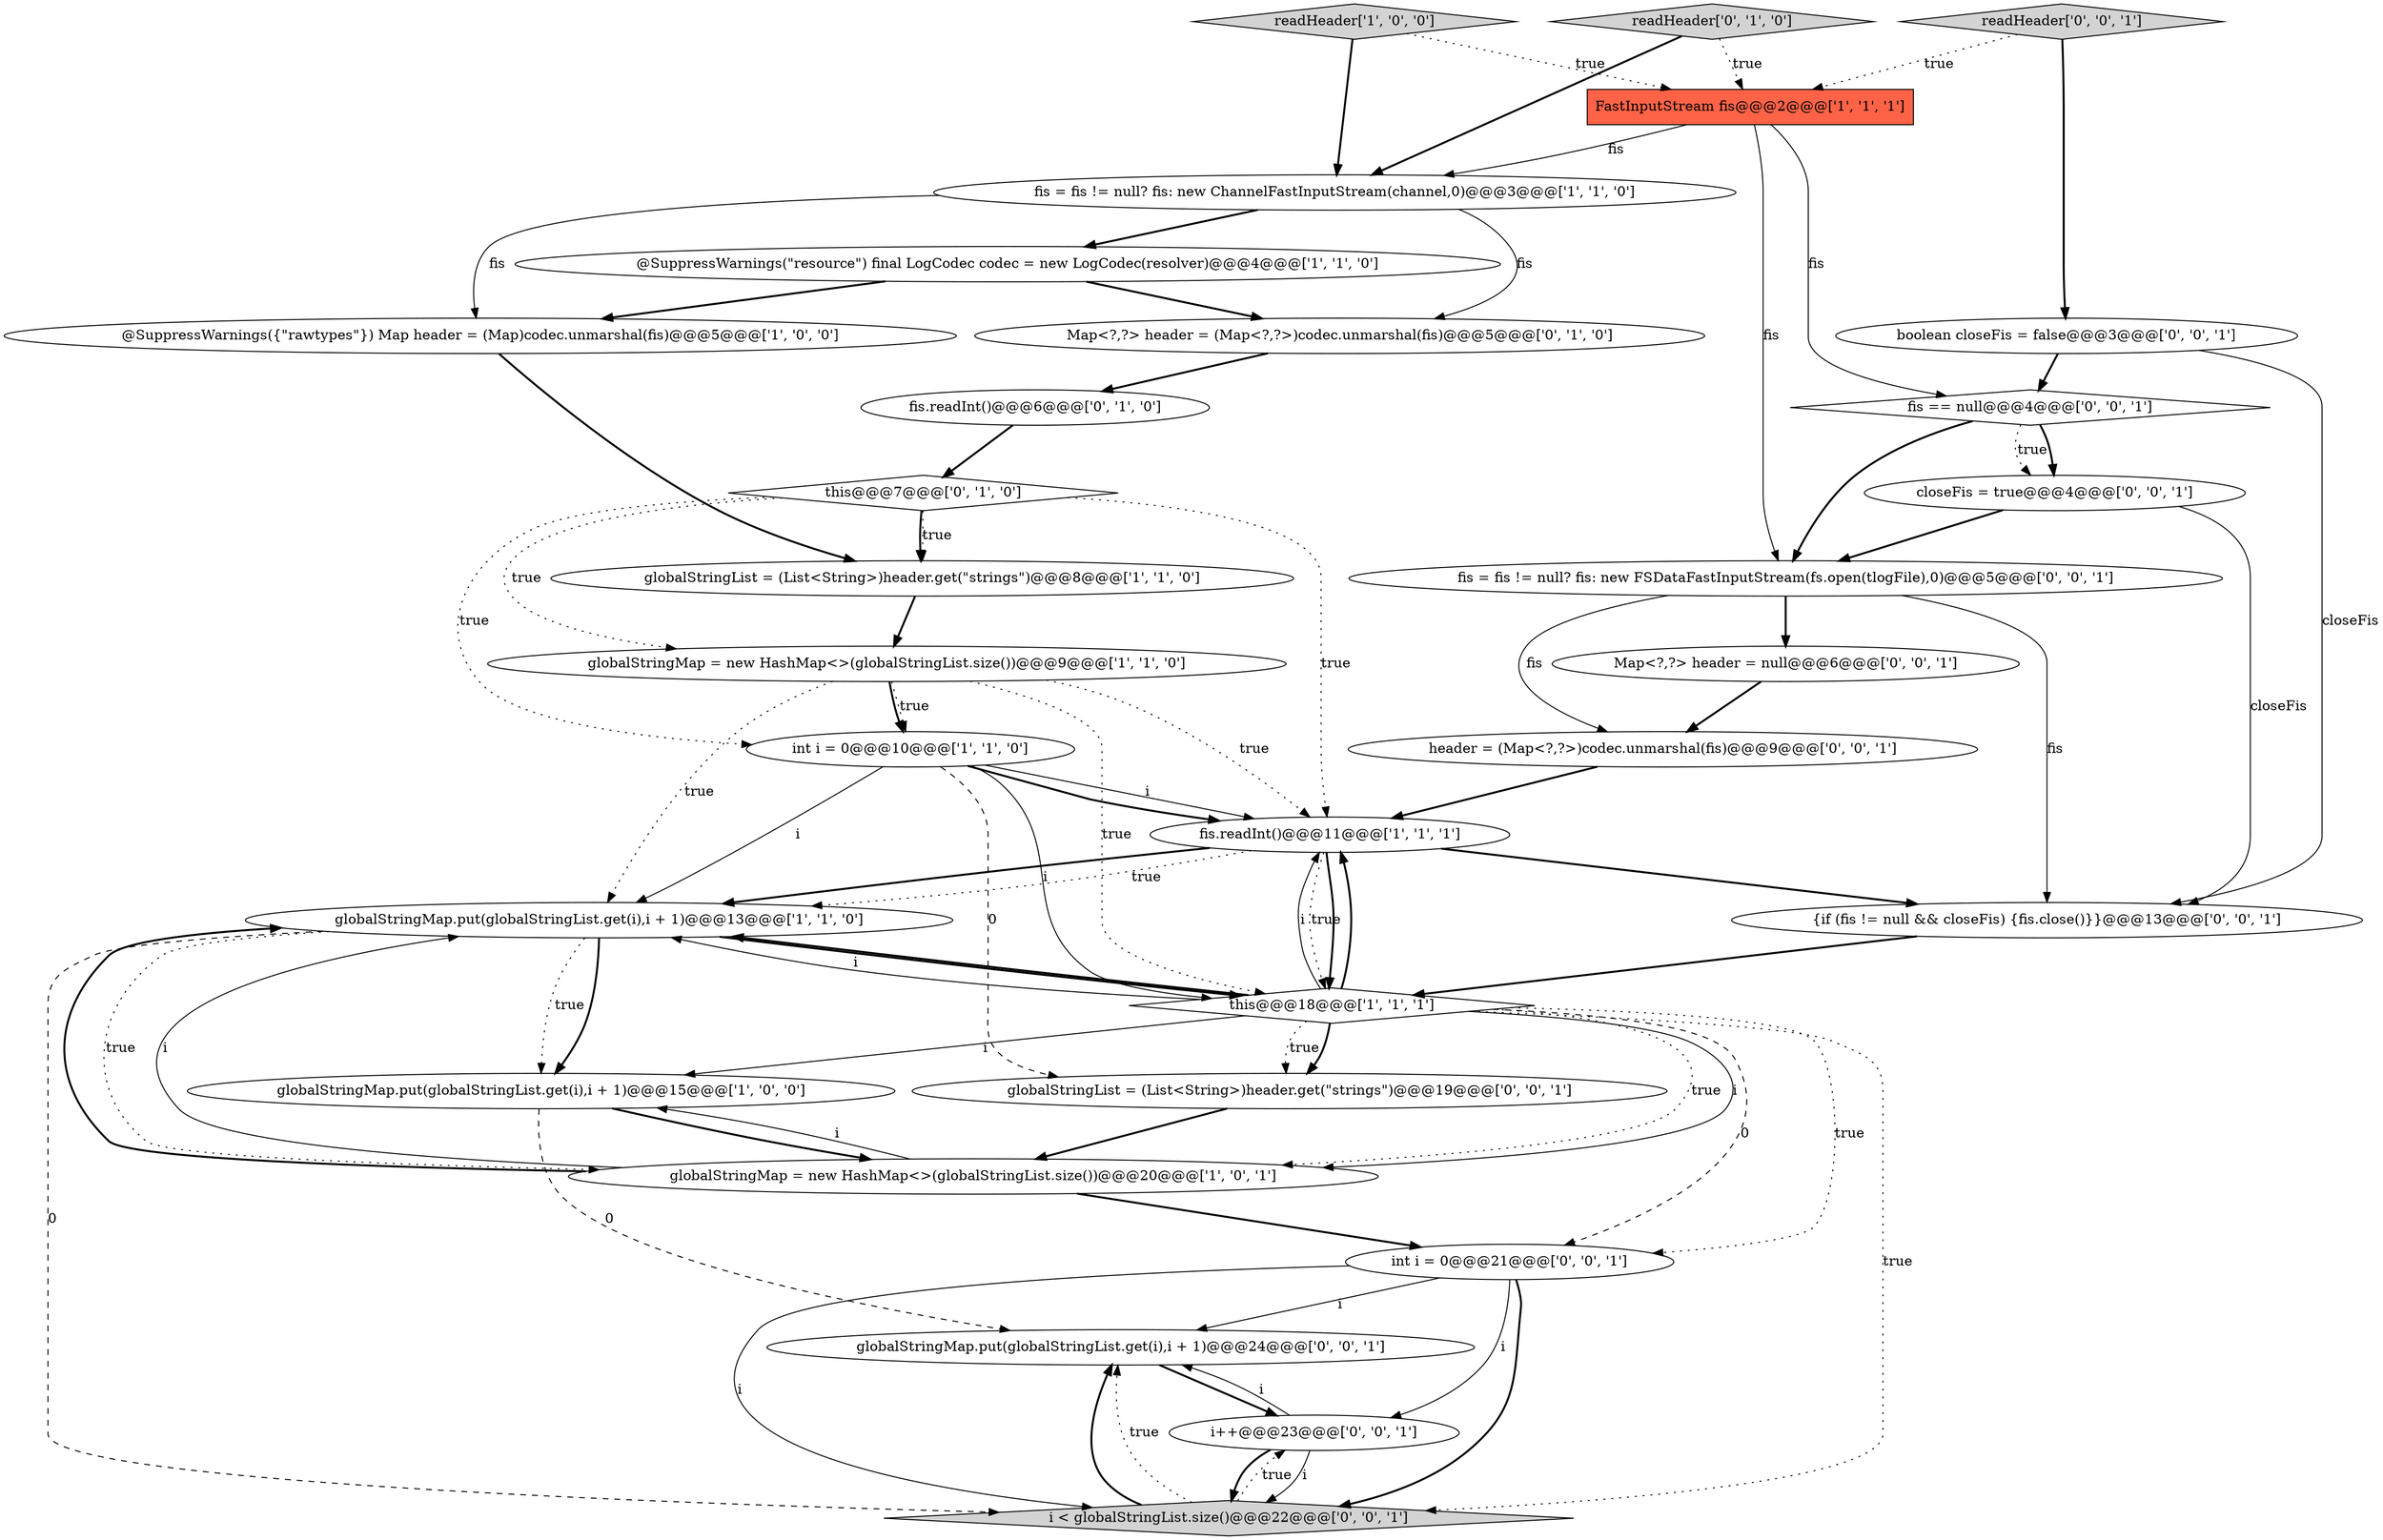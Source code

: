 digraph {
14 [style = filled, label = "this@@@7@@@['0', '1', '0']", fillcolor = white, shape = diamond image = "AAA0AAABBB2BBB"];
1 [style = filled, label = "fis.readInt()@@@11@@@['1', '1', '1']", fillcolor = white, shape = ellipse image = "AAA0AAABBB1BBB"];
12 [style = filled, label = "FastInputStream fis@@@2@@@['1', '1', '1']", fillcolor = tomato, shape = box image = "AAA0AAABBB1BBB"];
5 [style = filled, label = "globalStringMap.put(globalStringList.get(i),i + 1)@@@13@@@['1', '1', '0']", fillcolor = white, shape = ellipse image = "AAA0AAABBB1BBB"];
23 [style = filled, label = "readHeader['0', '0', '1']", fillcolor = lightgray, shape = diamond image = "AAA0AAABBB3BBB"];
19 [style = filled, label = "closeFis = true@@@4@@@['0', '0', '1']", fillcolor = white, shape = ellipse image = "AAA0AAABBB3BBB"];
10 [style = filled, label = "@SuppressWarnings(\"resource\") final LogCodec codec = new LogCodec(resolver)@@@4@@@['1', '1', '0']", fillcolor = white, shape = ellipse image = "AAA0AAABBB1BBB"];
27 [style = filled, label = "boolean closeFis = false@@@3@@@['0', '0', '1']", fillcolor = white, shape = ellipse image = "AAA0AAABBB3BBB"];
2 [style = filled, label = "globalStringList = (List<String>)header.get(\"strings\")@@@8@@@['1', '1', '0']", fillcolor = white, shape = ellipse image = "AAA0AAABBB1BBB"];
22 [style = filled, label = "globalStringMap.put(globalStringList.get(i),i + 1)@@@24@@@['0', '0', '1']", fillcolor = white, shape = ellipse image = "AAA0AAABBB3BBB"];
0 [style = filled, label = "globalStringMap.put(globalStringList.get(i),i + 1)@@@15@@@['1', '0', '0']", fillcolor = white, shape = ellipse image = "AAA0AAABBB1BBB"];
20 [style = filled, label = "i < globalStringList.size()@@@22@@@['0', '0', '1']", fillcolor = lightgray, shape = diamond image = "AAA0AAABBB3BBB"];
15 [style = filled, label = "readHeader['0', '1', '0']", fillcolor = lightgray, shape = diamond image = "AAA0AAABBB2BBB"];
7 [style = filled, label = "globalStringMap = new HashMap<>(globalStringList.size())@@@20@@@['1', '0', '1']", fillcolor = white, shape = ellipse image = "AAA0AAABBB1BBB"];
18 [style = filled, label = "fis == null@@@4@@@['0', '0', '1']", fillcolor = white, shape = diamond image = "AAA0AAABBB3BBB"];
28 [style = filled, label = "fis = fis != null? fis: new FSDataFastInputStream(fs.open(tlogFile),0)@@@5@@@['0', '0', '1']", fillcolor = white, shape = ellipse image = "AAA0AAABBB3BBB"];
4 [style = filled, label = "int i = 0@@@10@@@['1', '1', '0']", fillcolor = white, shape = ellipse image = "AAA0AAABBB1BBB"];
24 [style = filled, label = "Map<?,?> header = null@@@6@@@['0', '0', '1']", fillcolor = white, shape = ellipse image = "AAA0AAABBB3BBB"];
6 [style = filled, label = "@SuppressWarnings({\"rawtypes\"}) Map header = (Map)codec.unmarshal(fis)@@@5@@@['1', '0', '0']", fillcolor = white, shape = ellipse image = "AAA0AAABBB1BBB"];
8 [style = filled, label = "fis = fis != null? fis: new ChannelFastInputStream(channel,0)@@@3@@@['1', '1', '0']", fillcolor = white, shape = ellipse image = "AAA0AAABBB1BBB"];
9 [style = filled, label = "readHeader['1', '0', '0']", fillcolor = lightgray, shape = diamond image = "AAA0AAABBB1BBB"];
29 [style = filled, label = "i++@@@23@@@['0', '0', '1']", fillcolor = white, shape = ellipse image = "AAA0AAABBB3BBB"];
13 [style = filled, label = "Map<?,?> header = (Map<?,?>)codec.unmarshal(fis)@@@5@@@['0', '1', '0']", fillcolor = white, shape = ellipse image = "AAA0AAABBB2BBB"];
17 [style = filled, label = "int i = 0@@@21@@@['0', '0', '1']", fillcolor = white, shape = ellipse image = "AAA0AAABBB3BBB"];
26 [style = filled, label = "globalStringList = (List<String>)header.get(\"strings\")@@@19@@@['0', '0', '1']", fillcolor = white, shape = ellipse image = "AAA0AAABBB3BBB"];
3 [style = filled, label = "this@@@18@@@['1', '1', '1']", fillcolor = white, shape = diamond image = "AAA0AAABBB1BBB"];
21 [style = filled, label = "header = (Map<?,?>)codec.unmarshal(fis)@@@9@@@['0', '0', '1']", fillcolor = white, shape = ellipse image = "AAA0AAABBB3BBB"];
16 [style = filled, label = "fis.readInt()@@@6@@@['0', '1', '0']", fillcolor = white, shape = ellipse image = "AAA0AAABBB2BBB"];
11 [style = filled, label = "globalStringMap = new HashMap<>(globalStringList.size())@@@9@@@['1', '1', '0']", fillcolor = white, shape = ellipse image = "AAA0AAABBB1BBB"];
25 [style = filled, label = "{if (fis != null && closeFis) {fis.close()}}@@@13@@@['0', '0', '1']", fillcolor = white, shape = ellipse image = "AAA0AAABBB3BBB"];
24->21 [style = bold, label=""];
8->6 [style = solid, label="fis"];
22->29 [style = bold, label=""];
14->4 [style = dotted, label="true"];
11->4 [style = bold, label=""];
25->3 [style = bold, label=""];
19->28 [style = bold, label=""];
7->0 [style = solid, label="i"];
8->13 [style = solid, label="fis"];
27->25 [style = solid, label="closeFis"];
3->17 [style = dotted, label="true"];
18->28 [style = bold, label=""];
6->2 [style = bold, label=""];
3->1 [style = bold, label=""];
29->22 [style = solid, label="i"];
1->5 [style = dotted, label="true"];
11->1 [style = dotted, label="true"];
3->5 [style = solid, label="i"];
3->0 [style = solid, label="i"];
12->28 [style = solid, label="fis"];
11->4 [style = dotted, label="true"];
15->8 [style = bold, label=""];
0->22 [style = dashed, label="0"];
11->5 [style = dotted, label="true"];
23->27 [style = bold, label=""];
1->5 [style = bold, label=""];
5->0 [style = dotted, label="true"];
3->26 [style = dotted, label="true"];
0->7 [style = bold, label=""];
12->18 [style = solid, label="fis"];
3->20 [style = dotted, label="true"];
4->1 [style = solid, label="i"];
20->29 [style = dotted, label="true"];
1->25 [style = bold, label=""];
4->1 [style = bold, label=""];
28->25 [style = solid, label="fis"];
18->19 [style = dotted, label="true"];
14->2 [style = dotted, label="true"];
17->22 [style = solid, label="i"];
3->7 [style = dotted, label="true"];
8->10 [style = bold, label=""];
17->29 [style = solid, label="i"];
4->26 [style = dashed, label="0"];
11->3 [style = dotted, label="true"];
4->3 [style = solid, label="i"];
3->17 [style = dashed, label="0"];
19->25 [style = solid, label="closeFis"];
10->6 [style = bold, label=""];
14->1 [style = dotted, label="true"];
20->22 [style = bold, label=""];
17->20 [style = solid, label="i"];
17->20 [style = bold, label=""];
4->5 [style = solid, label="i"];
1->3 [style = dotted, label="true"];
10->13 [style = bold, label=""];
13->16 [style = bold, label=""];
28->21 [style = solid, label="fis"];
5->20 [style = dashed, label="0"];
7->5 [style = bold, label=""];
14->2 [style = bold, label=""];
7->17 [style = bold, label=""];
21->1 [style = bold, label=""];
5->3 [style = bold, label=""];
29->20 [style = bold, label=""];
3->1 [style = solid, label="i"];
12->8 [style = solid, label="fis"];
3->26 [style = bold, label=""];
2->11 [style = bold, label=""];
5->7 [style = dotted, label="true"];
3->5 [style = bold, label=""];
3->7 [style = solid, label="i"];
5->0 [style = bold, label=""];
1->3 [style = bold, label=""];
28->24 [style = bold, label=""];
18->19 [style = bold, label=""];
16->14 [style = bold, label=""];
20->22 [style = dotted, label="true"];
27->18 [style = bold, label=""];
26->7 [style = bold, label=""];
29->20 [style = solid, label="i"];
9->8 [style = bold, label=""];
9->12 [style = dotted, label="true"];
14->11 [style = dotted, label="true"];
7->5 [style = solid, label="i"];
15->12 [style = dotted, label="true"];
23->12 [style = dotted, label="true"];
}
